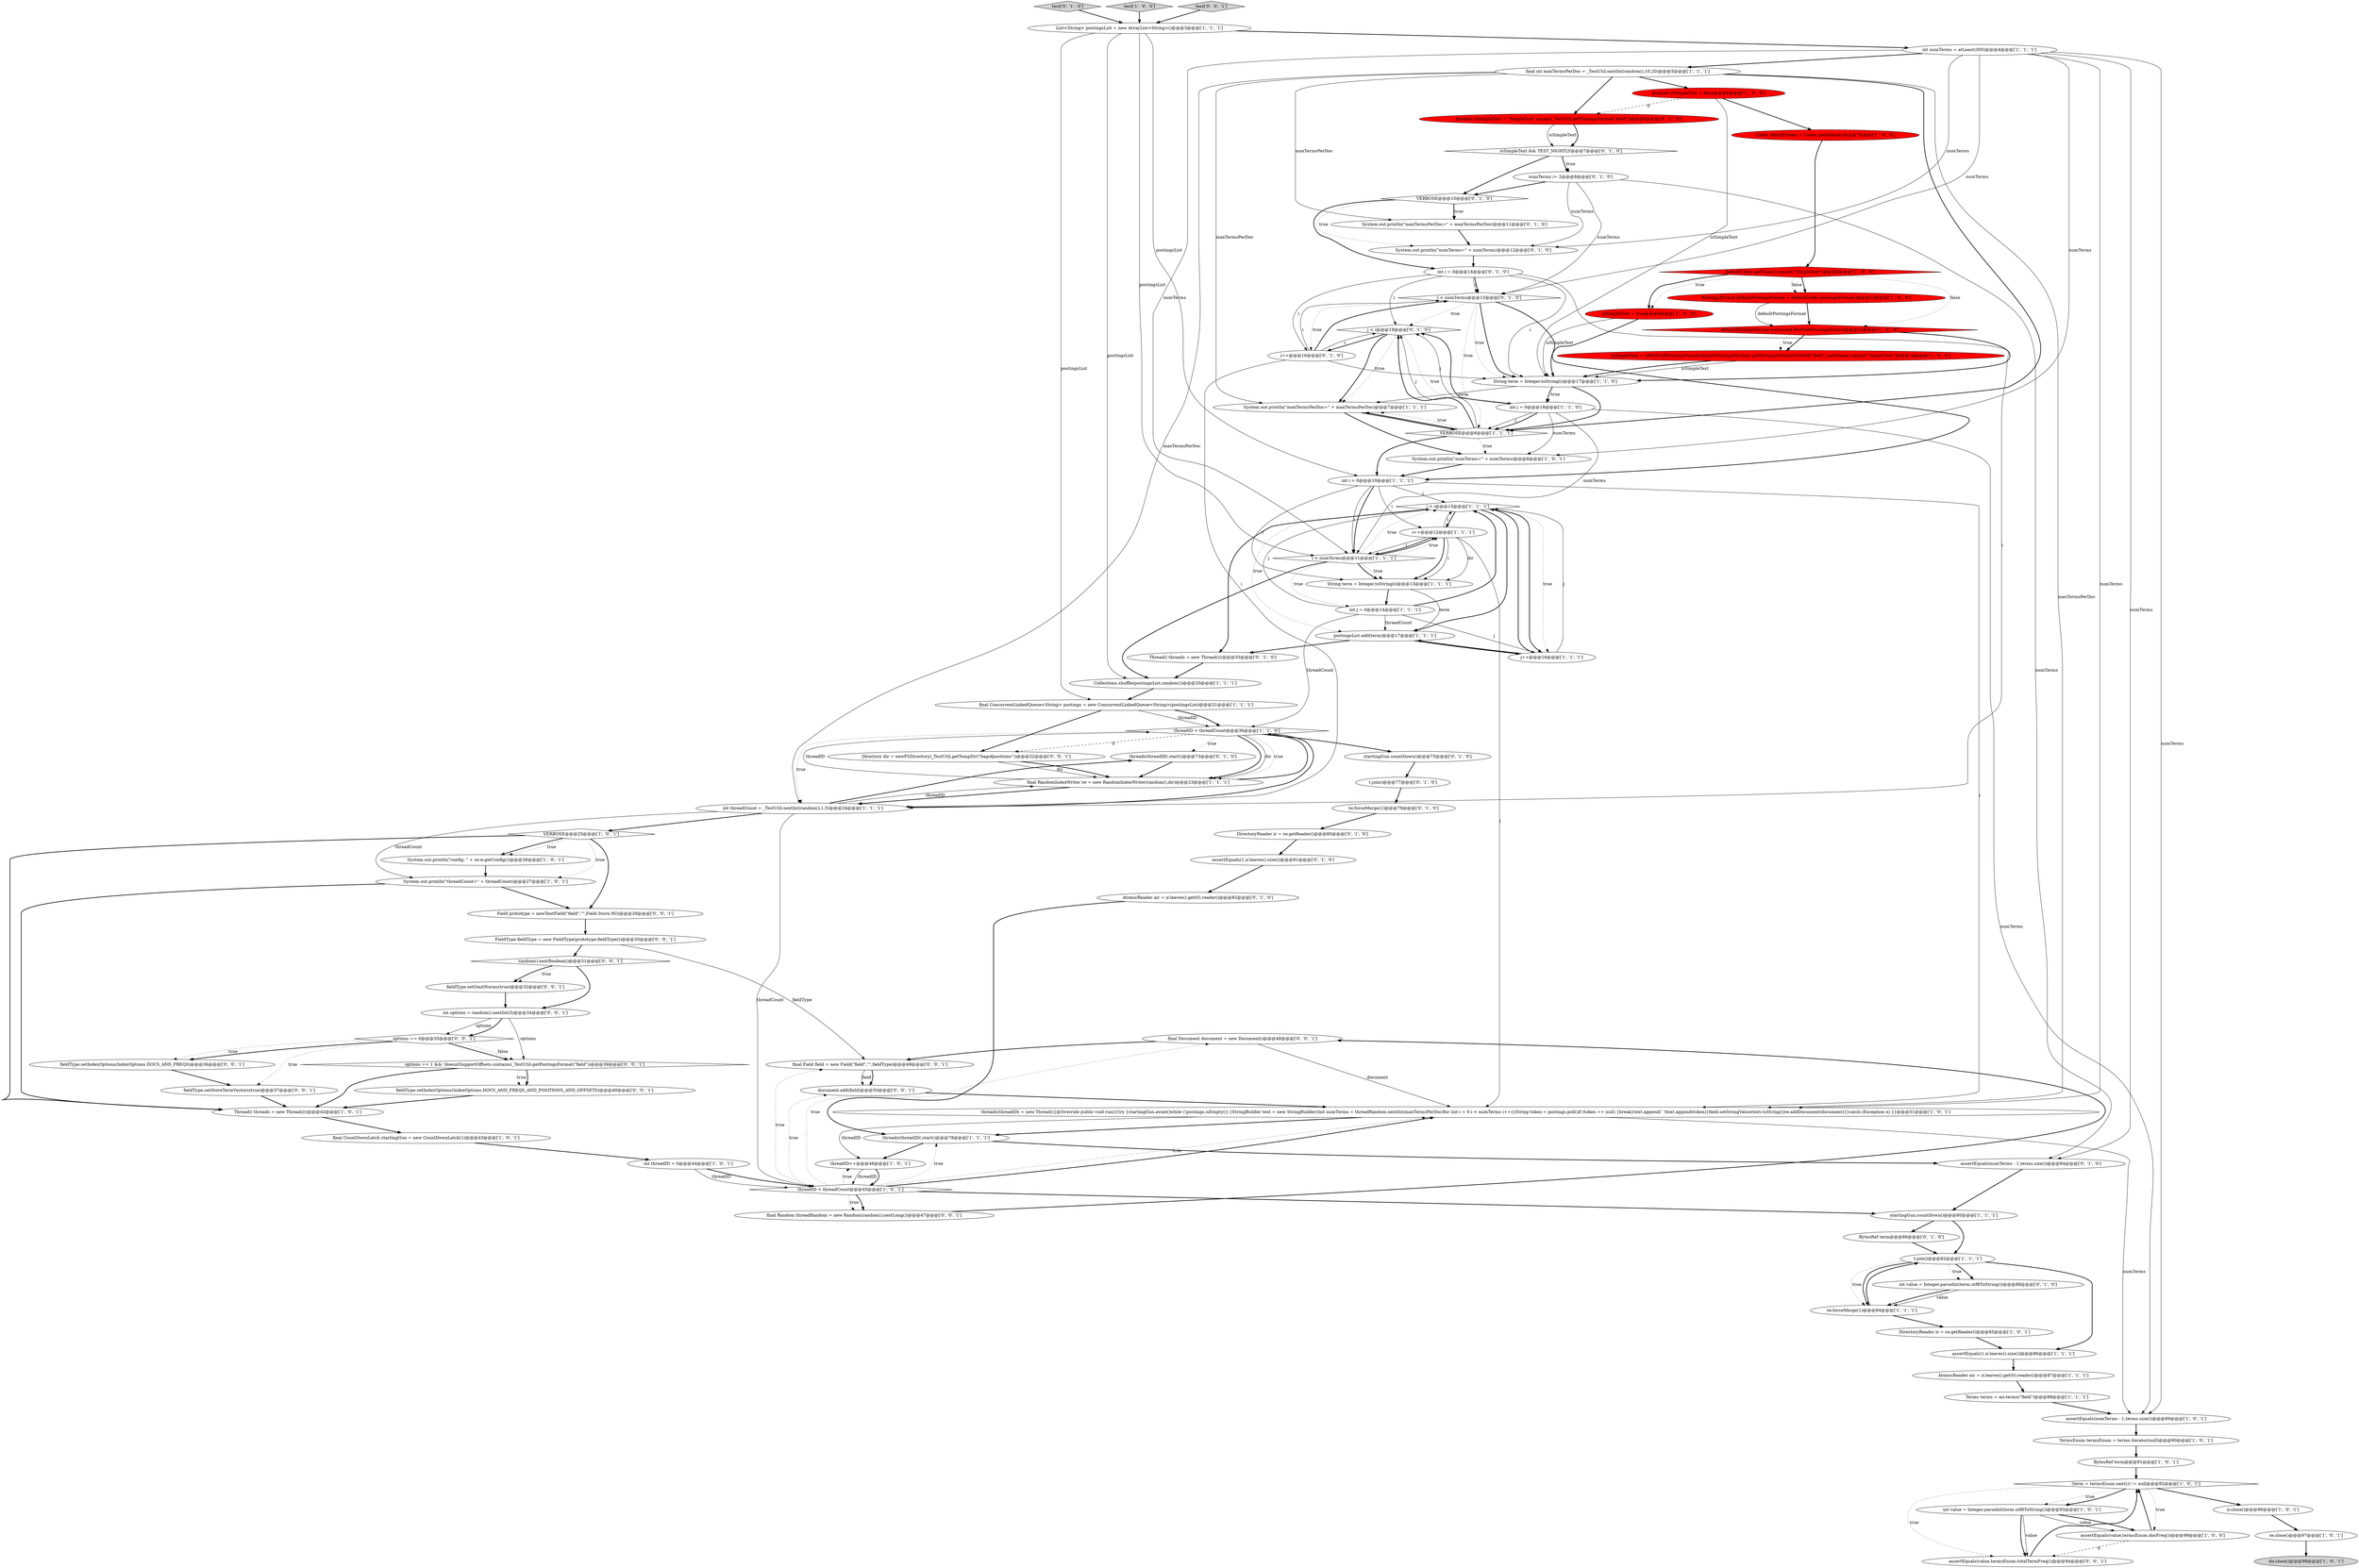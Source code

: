 digraph {
80 [style = filled, label = "final Document document = new Document()@@@48@@@['0', '0', '1']", fillcolor = white, shape = ellipse image = "AAA0AAABBB3BBB"];
22 [style = filled, label = "j < i@@@15@@@['1', '1', '1']", fillcolor = white, shape = diamond image = "AAA0AAABBB1BBB"];
67 [style = filled, label = "threads(threadID(.start()@@@73@@@['0', '1', '0']", fillcolor = white, shape = ellipse image = "AAA0AAABBB2BBB"];
49 [style = filled, label = "System.out.println(\"maxTermsPerDoc=\" + maxTermsPerDoc)@@@7@@@['1', '1', '1']", fillcolor = white, shape = ellipse image = "AAA0AAABBB1BBB"];
37 [style = filled, label = "int threadID = 0@@@44@@@['1', '0', '1']", fillcolor = white, shape = ellipse image = "AAA0AAABBB1BBB"];
31 [style = filled, label = "threads(threadID(.start()@@@78@@@['1', '1', '1']", fillcolor = white, shape = ellipse image = "AAA0AAABBB1BBB"];
44 [style = filled, label = "int threadCount = _TestUtil.nextInt(random(),1,5)@@@24@@@['1', '1', '1']", fillcolor = white, shape = ellipse image = "AAA0AAABBB1BBB"];
33 [style = filled, label = "Codec defaultCodec = Codec.getDefault()@@@7@@@['1', '0', '0']", fillcolor = red, shape = ellipse image = "AAA1AAABBB1BBB"];
63 [style = filled, label = "iw.forceMerge(1)@@@79@@@['0', '1', '0']", fillcolor = white, shape = ellipse image = "AAA0AAABBB2BBB"];
29 [style = filled, label = "isSimpleText = true@@@9@@@['1', '0', '0']", fillcolor = red, shape = ellipse image = "AAA1AAABBB1BBB"];
39 [style = filled, label = "Collections.shuffle(postingsList,random())@@@20@@@['1', '1', '1']", fillcolor = white, shape = ellipse image = "AAA0AAABBB1BBB"];
64 [style = filled, label = "boolean isSimpleText = \"SimpleText\".equals(_TestUtil.getPostingsFormat(\"field\"))@@@6@@@['0', '1', '0']", fillcolor = red, shape = ellipse image = "AAA1AAABBB2BBB"];
83 [style = filled, label = "fieldType.setIndexOptions(IndexOptions.DOCS_AND_FREQS)@@@36@@@['0', '0', '1']", fillcolor = white, shape = ellipse image = "AAA0AAABBB3BBB"];
30 [style = filled, label = "VERBOSE@@@25@@@['1', '0', '1']", fillcolor = white, shape = diamond image = "AAA0AAABBB1BBB"];
48 [style = filled, label = "TermsEnum termsEnum = terms.iterator(null)@@@90@@@['1', '0', '1']", fillcolor = white, shape = ellipse image = "AAA0AAABBB1BBB"];
21 [style = filled, label = "int value = Integer.parseInt(term.utf8ToString())@@@93@@@['1', '0', '1']", fillcolor = white, shape = ellipse image = "AAA0AAABBB1BBB"];
6 [style = filled, label = "defaultPostingsFormat instanceof PerFieldPostingsFormat@@@13@@@['1', '0', '0']", fillcolor = red, shape = diamond image = "AAA1AAABBB1BBB"];
27 [style = filled, label = "System.out.println(\"threadCount=\" + threadCount)@@@27@@@['1', '0', '1']", fillcolor = white, shape = ellipse image = "AAA0AAABBB1BBB"];
18 [style = filled, label = "iw.close()@@@97@@@['1', '0', '1']", fillcolor = white, shape = ellipse image = "AAA0AAABBB1BBB"];
55 [style = filled, label = "i < numTerms@@@15@@@['0', '1', '0']", fillcolor = white, shape = diamond image = "AAA0AAABBB2BBB"];
16 [style = filled, label = "int i = 0@@@10@@@['1', '1', '1']", fillcolor = white, shape = ellipse image = "AAA0AAABBB1BBB"];
25 [style = filled, label = "BytesRef term@@@91@@@['1', '0', '1']", fillcolor = white, shape = ellipse image = "AAA0AAABBB1BBB"];
13 [style = filled, label = "i < numTerms@@@11@@@['1', '1', '1']", fillcolor = white, shape = diamond image = "AAA0AAABBB1BBB"];
91 [style = filled, label = "fieldType.setIndexOptions(IndexOptions.DOCS_AND_FREQS_AND_POSITIONS_AND_OFFSETS)@@@40@@@['0', '0', '1']", fillcolor = white, shape = ellipse image = "AAA0AAABBB3BBB"];
35 [style = filled, label = "String term = Integer.toString(i)@@@13@@@['1', '1', '1']", fillcolor = white, shape = ellipse image = "AAA0AAABBB1BBB"];
8 [style = filled, label = "defaultCodec.getName().equals(\"SimpleText\")@@@8@@@['1', '0', '0']", fillcolor = red, shape = diamond image = "AAA1AAABBB1BBB"];
53 [style = filled, label = "final RandomIndexWriter iw = new RandomIndexWriter(random(),dir)@@@23@@@['1', '1', '1']", fillcolor = white, shape = ellipse image = "AAA0AAABBB1BBB"];
61 [style = filled, label = "j < i@@@19@@@['0', '1', '0']", fillcolor = white, shape = diamond image = "AAA0AAABBB2BBB"];
66 [style = filled, label = "Thread(( threads = new Thread((((@@@33@@@['0', '1', '0']", fillcolor = white, shape = ellipse image = "AAA0AAABBB2BBB"];
89 [style = filled, label = "options == 1 && !doesntSupportOffsets.contains(_TestUtil.getPostingsFormat(\"field\"))@@@39@@@['0', '0', '1']", fillcolor = white, shape = diamond image = "AAA0AAABBB3BBB"];
75 [style = filled, label = "VERBOSE@@@10@@@['0', '1', '0']", fillcolor = white, shape = diamond image = "AAA0AAABBB2BBB"];
59 [style = filled, label = "int value = Integer.parseInt(term.utf8ToString())@@@88@@@['0', '1', '0']", fillcolor = white, shape = ellipse image = "AAA0AAABBB2BBB"];
23 [style = filled, label = "int numTerms = atLeast(300)@@@4@@@['1', '1', '1']", fillcolor = white, shape = ellipse image = "AAA0AAABBB1BBB"];
24 [style = filled, label = "List<String> postingsList = new ArrayList<String>()@@@3@@@['1', '1', '1']", fillcolor = white, shape = ellipse image = "AAA0AAABBB1BBB"];
77 [style = filled, label = "FieldType fieldType = new FieldType(prototype.fieldType())@@@30@@@['0', '0', '1']", fillcolor = white, shape = ellipse image = "AAA0AAABBB3BBB"];
36 [style = filled, label = "threadID < threadCount@@@36@@@['1', '1', '0']", fillcolor = white, shape = diamond image = "AAA0AAABBB1BBB"];
79 [style = filled, label = "document.add(field)@@@50@@@['0', '0', '1']", fillcolor = white, shape = ellipse image = "AAA0AAABBB3BBB"];
54 [style = filled, label = "int j = 0@@@14@@@['1', '1', '1']", fillcolor = white, shape = ellipse image = "AAA0AAABBB1BBB"];
32 [style = filled, label = "ir.close()@@@96@@@['1', '0', '1']", fillcolor = white, shape = ellipse image = "AAA0AAABBB1BBB"];
87 [style = filled, label = "int options = random().nextInt(3)@@@34@@@['0', '0', '1']", fillcolor = white, shape = ellipse image = "AAA0AAABBB3BBB"];
11 [style = filled, label = "boolean isSimpleText = false@@@6@@@['1', '0', '0']", fillcolor = red, shape = ellipse image = "AAA1AAABBB1BBB"];
78 [style = filled, label = "final Field field = new Field(\"field\",\"\",fieldType)@@@49@@@['0', '0', '1']", fillcolor = white, shape = ellipse image = "AAA0AAABBB3BBB"];
74 [style = filled, label = "assertEquals(1,ir.leaves().size())@@@81@@@['0', '1', '0']", fillcolor = white, shape = ellipse image = "AAA0AAABBB2BBB"];
20 [style = filled, label = "System.out.println(\"numTerms=\" + numTerms)@@@8@@@['1', '0', '1']", fillcolor = white, shape = ellipse image = "AAA0AAABBB1BBB"];
60 [style = filled, label = "System.out.println(\"numTerms=\" + numTerms)@@@12@@@['0', '1', '0']", fillcolor = white, shape = ellipse image = "AAA0AAABBB2BBB"];
58 [style = filled, label = "test['0', '1', '0']", fillcolor = lightgray, shape = diamond image = "AAA0AAABBB2BBB"];
3 [style = filled, label = "(term = termsEnum.next()) != null@@@92@@@['1', '0', '1']", fillcolor = white, shape = diamond image = "AAA0AAABBB1BBB"];
42 [style = filled, label = "final CountDownLatch startingGun = new CountDownLatch(1)@@@43@@@['1', '0', '1']", fillcolor = white, shape = ellipse image = "AAA0AAABBB1BBB"];
5 [style = filled, label = "postingsList.add(term)@@@17@@@['1', '1', '1']", fillcolor = white, shape = ellipse image = "AAA0AAABBB1BBB"];
0 [style = filled, label = "threadID < threadCount@@@45@@@['1', '0', '1']", fillcolor = white, shape = diamond image = "AAA0AAABBB1BBB"];
4 [style = filled, label = "assertEquals(1,ir.leaves().size())@@@86@@@['1', '1', '1']", fillcolor = white, shape = ellipse image = "AAA0AAABBB1BBB"];
38 [style = filled, label = "assertEquals(numTerms - 1,terms.size())@@@89@@@['1', '0', '1']", fillcolor = white, shape = ellipse image = "AAA0AAABBB1BBB"];
40 [style = filled, label = "Terms terms = air.terms(\"field\")@@@88@@@['1', '1', '1']", fillcolor = white, shape = ellipse image = "AAA0AAABBB1BBB"];
56 [style = filled, label = "i++@@@16@@@['0', '1', '0']", fillcolor = white, shape = ellipse image = "AAA0AAABBB2BBB"];
19 [style = filled, label = "dir.close()@@@98@@@['1', '0', '1']", fillcolor = lightgray, shape = ellipse image = "AAA0AAABBB1BBB"];
50 [style = filled, label = "AtomicReader air = ir.leaves().get(0).reader()@@@87@@@['1', '1', '1']", fillcolor = white, shape = ellipse image = "AAA0AAABBB1BBB"];
62 [style = filled, label = "t.join()@@@77@@@['0', '1', '0']", fillcolor = white, shape = ellipse image = "AAA0AAABBB2BBB"];
93 [style = filled, label = "fieldType.setStoreTermVectors(true)@@@37@@@['0', '0', '1']", fillcolor = white, shape = ellipse image = "AAA0AAABBB3BBB"];
9 [style = filled, label = "threadID++@@@46@@@['1', '0', '1']", fillcolor = white, shape = ellipse image = "AAA0AAABBB1BBB"];
2 [style = filled, label = "startingGun.countDown()@@@80@@@['1', '1', '1']", fillcolor = white, shape = ellipse image = "AAA0AAABBB1BBB"];
68 [style = filled, label = "BytesRef term@@@86@@@['0', '1', '0']", fillcolor = white, shape = ellipse image = "AAA0AAABBB2BBB"];
34 [style = filled, label = "isSimpleText = ((PerFieldPostingsFormat)defaultPostingsFormat).getPostingsFormatForField(\"field\").getName().equals(\"SimpleText\")@@@14@@@['1', '0', '0']", fillcolor = red, shape = ellipse image = "AAA1AAABBB1BBB"];
41 [style = filled, label = "threads(threadID( = new Thread(){@Override public void run(){try {startingGun.await()while (!postings.isEmpty()) {StringBuilder text = new StringBuilder()int numTerms = threadRandom.nextInt(maxTermsPerDoc)for (int i = 0 i < numTerms i++){String token = postings.poll()if (token == null) {break}text.append(' ')text.append(token)}field.setStringValue(text.toString())iw.addDocument(document)}}catch (Exception e) }}@@@51@@@['1', '0', '1']", fillcolor = white, shape = ellipse image = "AAA0AAABBB1BBB"];
73 [style = filled, label = "DirectoryReader ir = iw.getReader()@@@80@@@['0', '1', '0']", fillcolor = white, shape = ellipse image = "AAA0AAABBB2BBB"];
85 [style = filled, label = "Field prototype = newTextField(\"field\",\"\",Field.Store.NO)@@@29@@@['0', '0', '1']", fillcolor = white, shape = ellipse image = "AAA0AAABBB3BBB"];
88 [style = filled, label = "fieldType.setOmitNorms(true)@@@32@@@['0', '0', '1']", fillcolor = white, shape = ellipse image = "AAA0AAABBB3BBB"];
70 [style = filled, label = "numTerms /= 2@@@8@@@['0', '1', '0']", fillcolor = white, shape = ellipse image = "AAA0AAABBB2BBB"];
69 [style = filled, label = "int i = 0@@@14@@@['0', '1', '0']", fillcolor = white, shape = ellipse image = "AAA0AAABBB2BBB"];
76 [style = filled, label = "startingGun.countDown()@@@75@@@['0', '1', '0']", fillcolor = white, shape = ellipse image = "AAA0AAABBB2BBB"];
45 [style = filled, label = "VERBOSE@@@6@@@['1', '1', '1']", fillcolor = white, shape = diamond image = "AAA0AAABBB1BBB"];
43 [style = filled, label = "final int maxTermsPerDoc = _TestUtil.nextInt(random(),10,20)@@@5@@@['1', '1', '1']", fillcolor = white, shape = ellipse image = "AAA0AAABBB1BBB"];
71 [style = filled, label = "System.out.println(\"maxTermsPerDoc=\" + maxTermsPerDoc)@@@11@@@['0', '1', '0']", fillcolor = white, shape = ellipse image = "AAA0AAABBB2BBB"];
15 [style = filled, label = "j++@@@16@@@['1', '1', '1']", fillcolor = white, shape = ellipse image = "AAA0AAABBB1BBB"];
47 [style = filled, label = "test['1', '0', '0']", fillcolor = lightgray, shape = diamond image = "AAA0AAABBB1BBB"];
57 [style = filled, label = "assertEquals(numTerms - 1,terms.size())@@@84@@@['0', '1', '0']", fillcolor = white, shape = ellipse image = "AAA0AAABBB2BBB"];
72 [style = filled, label = "AtomicReader air = ir.leaves().get(0).reader()@@@82@@@['0', '1', '0']", fillcolor = white, shape = ellipse image = "AAA0AAABBB2BBB"];
26 [style = filled, label = "DirectoryReader ir = iw.getReader()@@@85@@@['1', '0', '1']", fillcolor = white, shape = ellipse image = "AAA0AAABBB1BBB"];
84 [style = filled, label = "assertEquals(value,termsEnum.totalTermFreq())@@@94@@@['0', '0', '1']", fillcolor = white, shape = ellipse image = "AAA0AAABBB3BBB"];
14 [style = filled, label = "Thread(( threads = new Thread((((@@@42@@@['1', '0', '1']", fillcolor = white, shape = ellipse image = "AAA0AAABBB1BBB"];
28 [style = filled, label = "String term = Integer.toString(i)@@@17@@@['1', '1', '0']", fillcolor = white, shape = ellipse image = "AAA0AAABBB1BBB"];
65 [style = filled, label = "isSimpleText && TEST_NIGHTLY@@@7@@@['0', '1', '0']", fillcolor = white, shape = diamond image = "AAA0AAABBB2BBB"];
82 [style = filled, label = "test['0', '0', '1']", fillcolor = lightgray, shape = diamond image = "AAA0AAABBB3BBB"];
7 [style = filled, label = "i++@@@12@@@['1', '1', '1']", fillcolor = white, shape = ellipse image = "AAA0AAABBB1BBB"];
86 [style = filled, label = "random().nextBoolean()@@@31@@@['0', '0', '1']", fillcolor = white, shape = diamond image = "AAA0AAABBB3BBB"];
81 [style = filled, label = "options == 0@@@35@@@['0', '0', '1']", fillcolor = white, shape = diamond image = "AAA0AAABBB3BBB"];
46 [style = filled, label = "final ConcurrentLinkedQueue<String> postings = new ConcurrentLinkedQueue<String>(postingsList)@@@21@@@['1', '1', '1']", fillcolor = white, shape = ellipse image = "AAA0AAABBB1BBB"];
92 [style = filled, label = "final Random threadRandom = new Random(random().nextLong())@@@47@@@['0', '0', '1']", fillcolor = white, shape = ellipse image = "AAA0AAABBB3BBB"];
17 [style = filled, label = "t.join()@@@82@@@['1', '1', '1']", fillcolor = white, shape = ellipse image = "AAA0AAABBB1BBB"];
1 [style = filled, label = "PostingsFormat defaultPostingsFormat = defaultCodec.postingsFormat()@@@12@@@['1', '0', '0']", fillcolor = red, shape = ellipse image = "AAA1AAABBB1BBB"];
52 [style = filled, label = "System.out.println(\"config: \" + iw.w.getConfig())@@@26@@@['1', '0', '1']", fillcolor = white, shape = ellipse image = "AAA0AAABBB1BBB"];
90 [style = filled, label = "Directory dir = newFSDirectory(_TestUtil.getTempDir(\"bagofpositions\"))@@@22@@@['0', '0', '1']", fillcolor = white, shape = ellipse image = "AAA0AAABBB3BBB"];
10 [style = filled, label = "assertEquals(value,termsEnum.docFreq())@@@99@@@['1', '0', '0']", fillcolor = white, shape = ellipse image = "AAA0AAABBB1BBB"];
12 [style = filled, label = "iw.forceMerge(1)@@@84@@@['1', '1', '1']", fillcolor = white, shape = ellipse image = "AAA0AAABBB1BBB"];
51 [style = filled, label = "int j = 0@@@18@@@['1', '1', '0']", fillcolor = white, shape = ellipse image = "AAA0AAABBB1BBB"];
79->41 [style = bold, label=""];
21->10 [style = bold, label=""];
37->0 [style = bold, label=""];
92->80 [style = bold, label=""];
44->27 [style = solid, label="threadCount"];
22->15 [style = bold, label=""];
76->62 [style = bold, label=""];
77->86 [style = bold, label=""];
10->84 [style = dashed, label="0"];
52->27 [style = bold, label=""];
61->56 [style = bold, label=""];
36->67 [style = dotted, label="true"];
31->9 [style = bold, label=""];
74->72 [style = bold, label=""];
81->83 [style = bold, label=""];
30->52 [style = bold, label=""];
90->53 [style = solid, label="dir"];
36->53 [style = bold, label=""];
73->74 [style = bold, label=""];
84->3 [style = bold, label=""];
7->35 [style = bold, label=""];
5->15 [style = bold, label=""];
53->44 [style = bold, label=""];
55->28 [style = dotted, label="true"];
43->49 [style = solid, label="maxTermsPerDoc"];
41->9 [style = solid, label="threadID"];
46->90 [style = bold, label=""];
40->38 [style = bold, label=""];
27->85 [style = bold, label=""];
71->60 [style = bold, label=""];
69->55 [style = bold, label=""];
13->35 [style = dotted, label="true"];
59->12 [style = bold, label=""];
7->13 [style = solid, label="i"];
13->54 [style = dotted, label="true"];
54->22 [style = solid, label="j"];
0->31 [style = dotted, label="true"];
7->35 [style = solid, label="dir"];
8->1 [style = bold, label=""];
53->36 [style = bold, label=""];
63->73 [style = bold, label=""];
87->81 [style = solid, label="options"];
72->31 [style = bold, label=""];
21->84 [style = bold, label=""];
45->61 [style = bold, label=""];
20->16 [style = bold, label=""];
51->61 [style = bold, label=""];
83->93 [style = bold, label=""];
70->60 [style = solid, label="numTerms"];
69->61 [style = solid, label="i"];
11->33 [style = bold, label=""];
89->91 [style = bold, label=""];
30->14 [style = bold, label=""];
65->70 [style = dotted, label="true"];
91->14 [style = bold, label=""];
32->18 [style = bold, label=""];
81->89 [style = bold, label=""];
23->20 [style = solid, label="numTerms"];
70->55 [style = solid, label="numTerms"];
80->41 [style = solid, label="document"];
28->45 [style = bold, label=""];
51->20 [style = solid, label="numTerms"];
44->53 [style = solid, label="threadID"];
61->49 [style = bold, label=""];
16->7 [style = solid, label="i"];
43->71 [style = solid, label="maxTermsPerDoc"];
90->53 [style = bold, label=""];
11->28 [style = solid, label="isSimpleText"];
35->54 [style = bold, label=""];
85->77 [style = bold, label=""];
44->0 [style = solid, label="threadCount"];
36->44 [style = bold, label=""];
21->10 [style = solid, label="value"];
46->36 [style = solid, label="threadID"];
8->6 [style = dotted, label="false"];
25->3 [style = bold, label=""];
28->49 [style = solid, label="term"];
18->19 [style = bold, label=""];
80->78 [style = bold, label=""];
65->75 [style = bold, label=""];
46->36 [style = bold, label=""];
15->22 [style = solid, label="j"];
75->69 [style = bold, label=""];
34->28 [style = solid, label="isSimpleText"];
43->44 [style = solid, label="maxTermsPerDoc"];
64->65 [style = solid, label="isSimpleText"];
13->7 [style = dotted, label="true"];
67->53 [style = bold, label=""];
26->4 [style = bold, label=""];
82->24 [style = bold, label=""];
22->5 [style = bold, label=""];
22->7 [style = bold, label=""];
43->45 [style = bold, label=""];
54->36 [style = solid, label="threadCount"];
43->11 [style = bold, label=""];
77->78 [style = solid, label="fieldType"];
45->49 [style = dotted, label="true"];
23->38 [style = solid, label="numTerms"];
51->45 [style = solid, label="j"];
13->22 [style = dotted, label="true"];
31->57 [style = bold, label=""];
89->14 [style = bold, label=""];
36->44 [style = dotted, label="true"];
70->75 [style = bold, label=""];
16->41 [style = solid, label="i"];
56->55 [style = solid, label="i"];
24->16 [style = solid, label="postingsList"];
36->53 [style = solid, label="dir"];
37->0 [style = solid, label="threadID"];
56->28 [style = solid, label="i"];
8->29 [style = dotted, label="true"];
16->35 [style = solid, label="i"];
0->41 [style = dotted, label="true"];
93->14 [style = bold, label=""];
33->8 [style = bold, label=""];
57->2 [style = bold, label=""];
68->17 [style = bold, label=""];
54->5 [style = solid, label="threadCount"];
28->51 [style = dotted, label="true"];
1->6 [style = solid, label="defaultPostingsFormat"];
36->53 [style = dotted, label="true"];
89->91 [style = dotted, label="true"];
2->17 [style = bold, label=""];
44->30 [style = bold, label=""];
59->12 [style = solid, label="value"];
49->45 [style = bold, label=""];
55->56 [style = dotted, label="true"];
86->88 [style = dotted, label="true"];
81->89 [style = dotted, label="false"];
16->13 [style = bold, label=""];
23->60 [style = solid, label="numTerms"];
42->37 [style = bold, label=""];
3->84 [style = dotted, label="true"];
39->46 [style = bold, label=""];
54->15 [style = solid, label="j"];
6->34 [style = bold, label=""];
27->14 [style = bold, label=""];
24->13 [style = solid, label="postingsList"];
11->64 [style = dashed, label="0"];
66->39 [style = bold, label=""];
78->79 [style = bold, label=""];
12->17 [style = bold, label=""];
23->43 [style = bold, label=""];
14->42 [style = bold, label=""];
58->24 [style = bold, label=""];
3->10 [style = dotted, label="true"];
55->61 [style = dotted, label="true"];
87->81 [style = bold, label=""];
0->79 [style = dotted, label="true"];
45->20 [style = dotted, label="true"];
45->16 [style = bold, label=""];
41->38 [style = solid, label="numTerms"];
13->39 [style = bold, label=""];
44->67 [style = bold, label=""];
38->48 [style = bold, label=""];
54->22 [style = bold, label=""];
29->28 [style = solid, label="isSimpleText"];
35->5 [style = solid, label="term"];
0->92 [style = bold, label=""];
24->39 [style = solid, label="postingsList"];
15->22 [style = bold, label=""];
75->60 [style = dotted, label="true"];
22->5 [style = dotted, label="true"];
23->13 [style = solid, label="numTerms"];
45->61 [style = solid, label="j"];
0->41 [style = bold, label=""];
34->28 [style = bold, label=""];
30->85 [style = bold, label=""];
17->12 [style = bold, label=""];
1->6 [style = bold, label=""];
22->66 [style = bold, label=""];
17->12 [style = dotted, label="true"];
51->45 [style = bold, label=""];
47->24 [style = bold, label=""];
0->92 [style = dotted, label="true"];
3->21 [style = dotted, label="true"];
64->65 [style = bold, label=""];
81->83 [style = dotted, label="true"];
69->56 [style = solid, label="i"];
3->21 [style = bold, label=""];
41->31 [style = bold, label=""];
43->41 [style = solid, label="maxTermsPerDoc"];
69->55 [style = solid, label="i"];
55->16 [style = bold, label=""];
60->69 [style = bold, label=""];
87->89 [style = solid, label="options"];
4->50 [style = bold, label=""];
22->15 [style = dotted, label="true"];
0->9 [style = dotted, label="true"];
49->20 [style = bold, label=""];
17->4 [style = bold, label=""];
30->52 [style = dotted, label="true"];
88->87 [style = bold, label=""];
24->23 [style = bold, label=""];
7->13 [style = bold, label=""];
7->41 [style = solid, label="i"];
69->44 [style = solid, label="i"];
51->38 [style = solid, label="numTerms"];
43->64 [style = bold, label=""];
53->36 [style = solid, label="threadID"];
9->0 [style = bold, label=""];
7->22 [style = solid, label="i"];
65->70 [style = bold, label=""];
51->13 [style = solid, label="numTerms"];
36->90 [style = dashed, label="0"];
30->27 [style = dotted, label="true"];
45->49 [style = bold, label=""];
86->88 [style = bold, label=""];
0->2 [style = bold, label=""];
81->93 [style = dotted, label="true"];
70->57 [style = solid, label="numTerms"];
62->63 [style = bold, label=""];
9->0 [style = solid, label="threadID"];
75->71 [style = dotted, label="true"];
10->3 [style = bold, label=""];
16->22 [style = solid, label="i"];
5->66 [style = bold, label=""];
12->26 [style = bold, label=""];
56->61 [style = solid, label="i"];
28->51 [style = bold, label=""];
15->5 [style = bold, label=""];
23->41 [style = solid, label="numTerms"];
24->46 [style = solid, label="postingsList"];
0->78 [style = dotted, label="true"];
86->87 [style = bold, label=""];
29->28 [style = bold, label=""];
36->76 [style = bold, label=""];
23->55 [style = solid, label="numTerms"];
51->61 [style = solid, label="j"];
21->84 [style = solid, label="value"];
7->35 [style = solid, label="i"];
13->7 [style = bold, label=""];
50->40 [style = bold, label=""];
48->25 [style = bold, label=""];
6->34 [style = dotted, label="true"];
55->51 [style = dotted, label="true"];
75->71 [style = bold, label=""];
61->45 [style = dotted, label="true"];
16->13 [style = solid, label="i"];
0->80 [style = dotted, label="true"];
17->59 [style = bold, label=""];
69->28 [style = solid, label="i"];
61->49 [style = dotted, label="true"];
3->32 [style = bold, label=""];
2->68 [style = bold, label=""];
23->57 [style = solid, label="numTerms"];
13->35 [style = bold, label=""];
78->79 [style = solid, label="field"];
8->1 [style = dotted, label="false"];
8->29 [style = bold, label=""];
17->59 [style = dotted, label="true"];
56->44 [style = solid, label="i"];
55->28 [style = bold, label=""];
6->28 [style = bold, label=""];
56->55 [style = bold, label=""];
}
